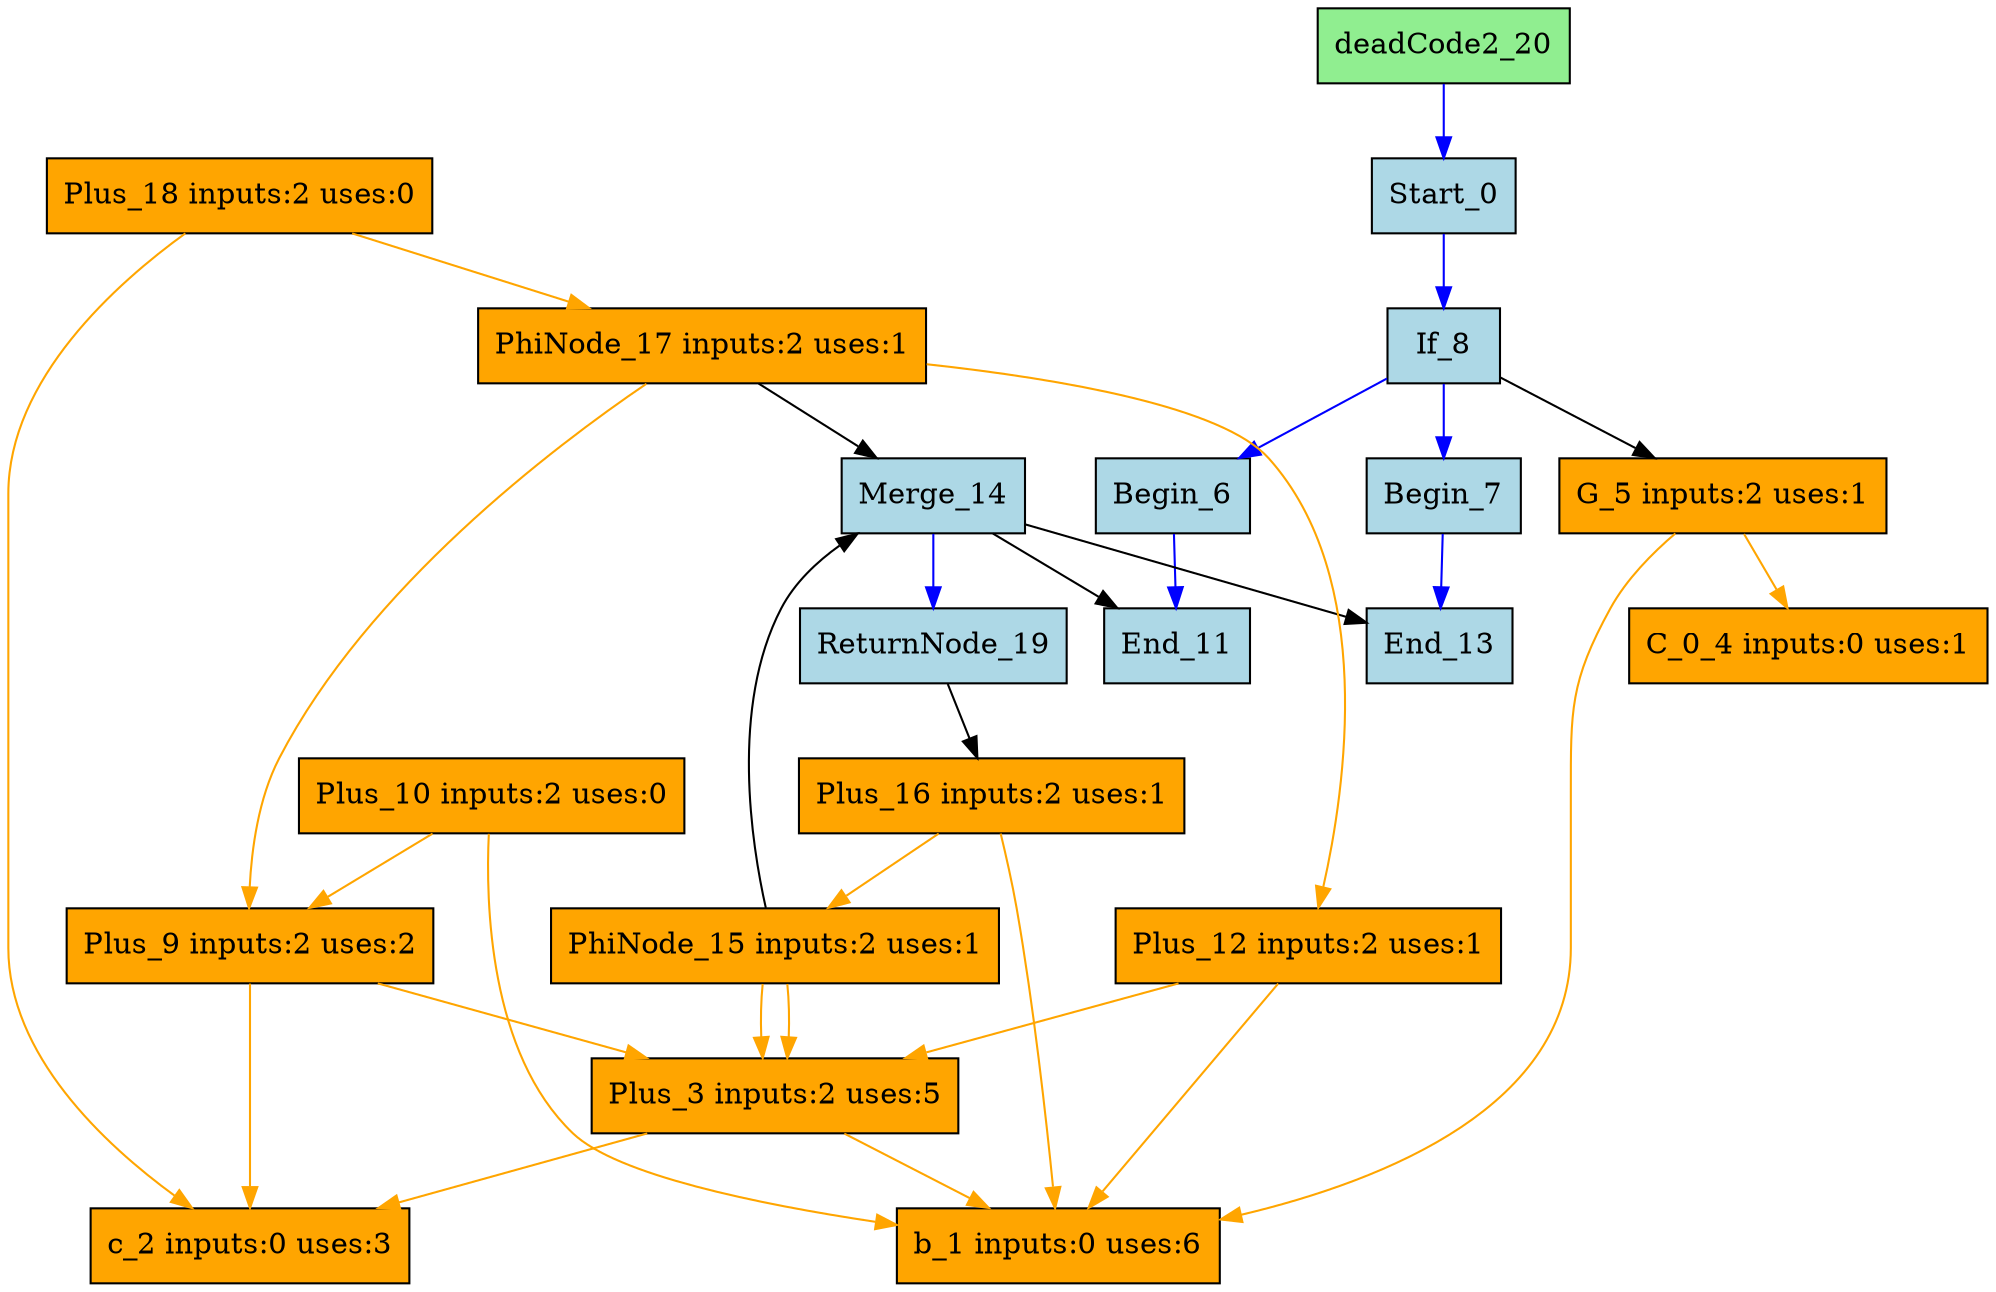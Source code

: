 digraph{
	node0 [ shape="box", style="filled", color="black", label="Start_0", fillcolor="lightblue"]
	node1 [ shape="box", style="filled", color="black", label="b_1 inputs:0 uses:6", fillcolor="orange"]
	node2 [ shape="box", style="filled", color="black", label="c_2 inputs:0 uses:3", fillcolor="orange"]
	node3 [ shape="box", style="filled", color="black", label="Plus_3 inputs:2 uses:5", fillcolor="orange"]
	node4 [ shape="box", style="filled", color="black", label="C_0_4 inputs:0 uses:1", fillcolor="orange"]
	node5 [ shape="box", style="filled", color="black", label="G_5 inputs:2 uses:1", fillcolor="orange"]
	node6 [ shape="box", style="filled", color="black", label="Begin_6", fillcolor="lightblue"]
	node7 [ shape="box", style="filled", color="black", label="Begin_7", fillcolor="lightblue"]
	node8 [ shape="box", style="filled", color="black", label="If_8", fillcolor="lightblue"]
	node9 [ shape="box", style="filled", color="black", label="Plus_9 inputs:2 uses:2", fillcolor="orange"]
	node10 [ shape="box", style="filled", color="black", label="Plus_10 inputs:2 uses:0", fillcolor="orange"]
	node11 [ shape="box", style="filled", color="black", label="End_11", fillcolor="lightblue"]
	node12 [ shape="box", style="filled", color="black", label="Plus_12 inputs:2 uses:1", fillcolor="orange"]
	node13 [ shape="box", style="filled", color="black", label="End_13", fillcolor="lightblue"]
	node14 [ shape="box", style="filled", color="black", label="Merge_14", fillcolor="lightblue"]
	node15 [ shape="box", style="filled", color="black", label="PhiNode_15 inputs:2 uses:1", fillcolor="orange"]
	node16 [ shape="box", style="filled", color="black", label="Plus_16 inputs:2 uses:1", fillcolor="orange"]
	node17 [ shape="box", style="filled", color="black", label="PhiNode_17 inputs:2 uses:1", fillcolor="orange"]
	node18 [ shape="box", style="filled", color="black", label="Plus_18 inputs:2 uses:0", fillcolor="orange"]
	node19 [ shape="box", style="filled", color="black", label="ReturnNode_19", fillcolor="lightblue"]
	node20 [ shape="box", style="filled", color="black", label="deadCode2_20", fillcolor="lightgreen"]

	node0 -> node8 [color="blue"]
	node3 -> node1 [color="orange"]
	node3 -> node2 [color="orange"]
	node5 -> node1 [color="orange"]
	node5 -> node4 [color="orange"]
	node6 -> node11 [color="blue"]
	node7 -> node13 [color="blue"]
	node8 -> node5
	node8 -> node6 [color="blue"]
	node8 -> node7 [color="blue"]
	node9 -> node3 [color="orange"]
	node9 -> node2 [color="orange"]
	node10 -> node1 [color="orange"]
	node10 -> node9 [color="orange"]
	node12 -> node3 [color="orange"]
	node12 -> node1 [color="orange"]
	node14 -> node19 [color="blue"]
	node14 -> node11
	node14 -> node13
	node15 -> node3 [color="orange"]
	node15 -> node3 [color="orange"]
	node15 -> node14
	node16 -> node15 [color="orange"]
	node16 -> node1 [color="orange"]
	node17 -> node9 [color="orange"]
	node17 -> node12 [color="orange"]
	node17 -> node14
	node18 -> node2 [color="orange"]
	node18 -> node17 [color="orange"]
	node19 -> node16
	node20 -> node0 [color="blue"]
}
